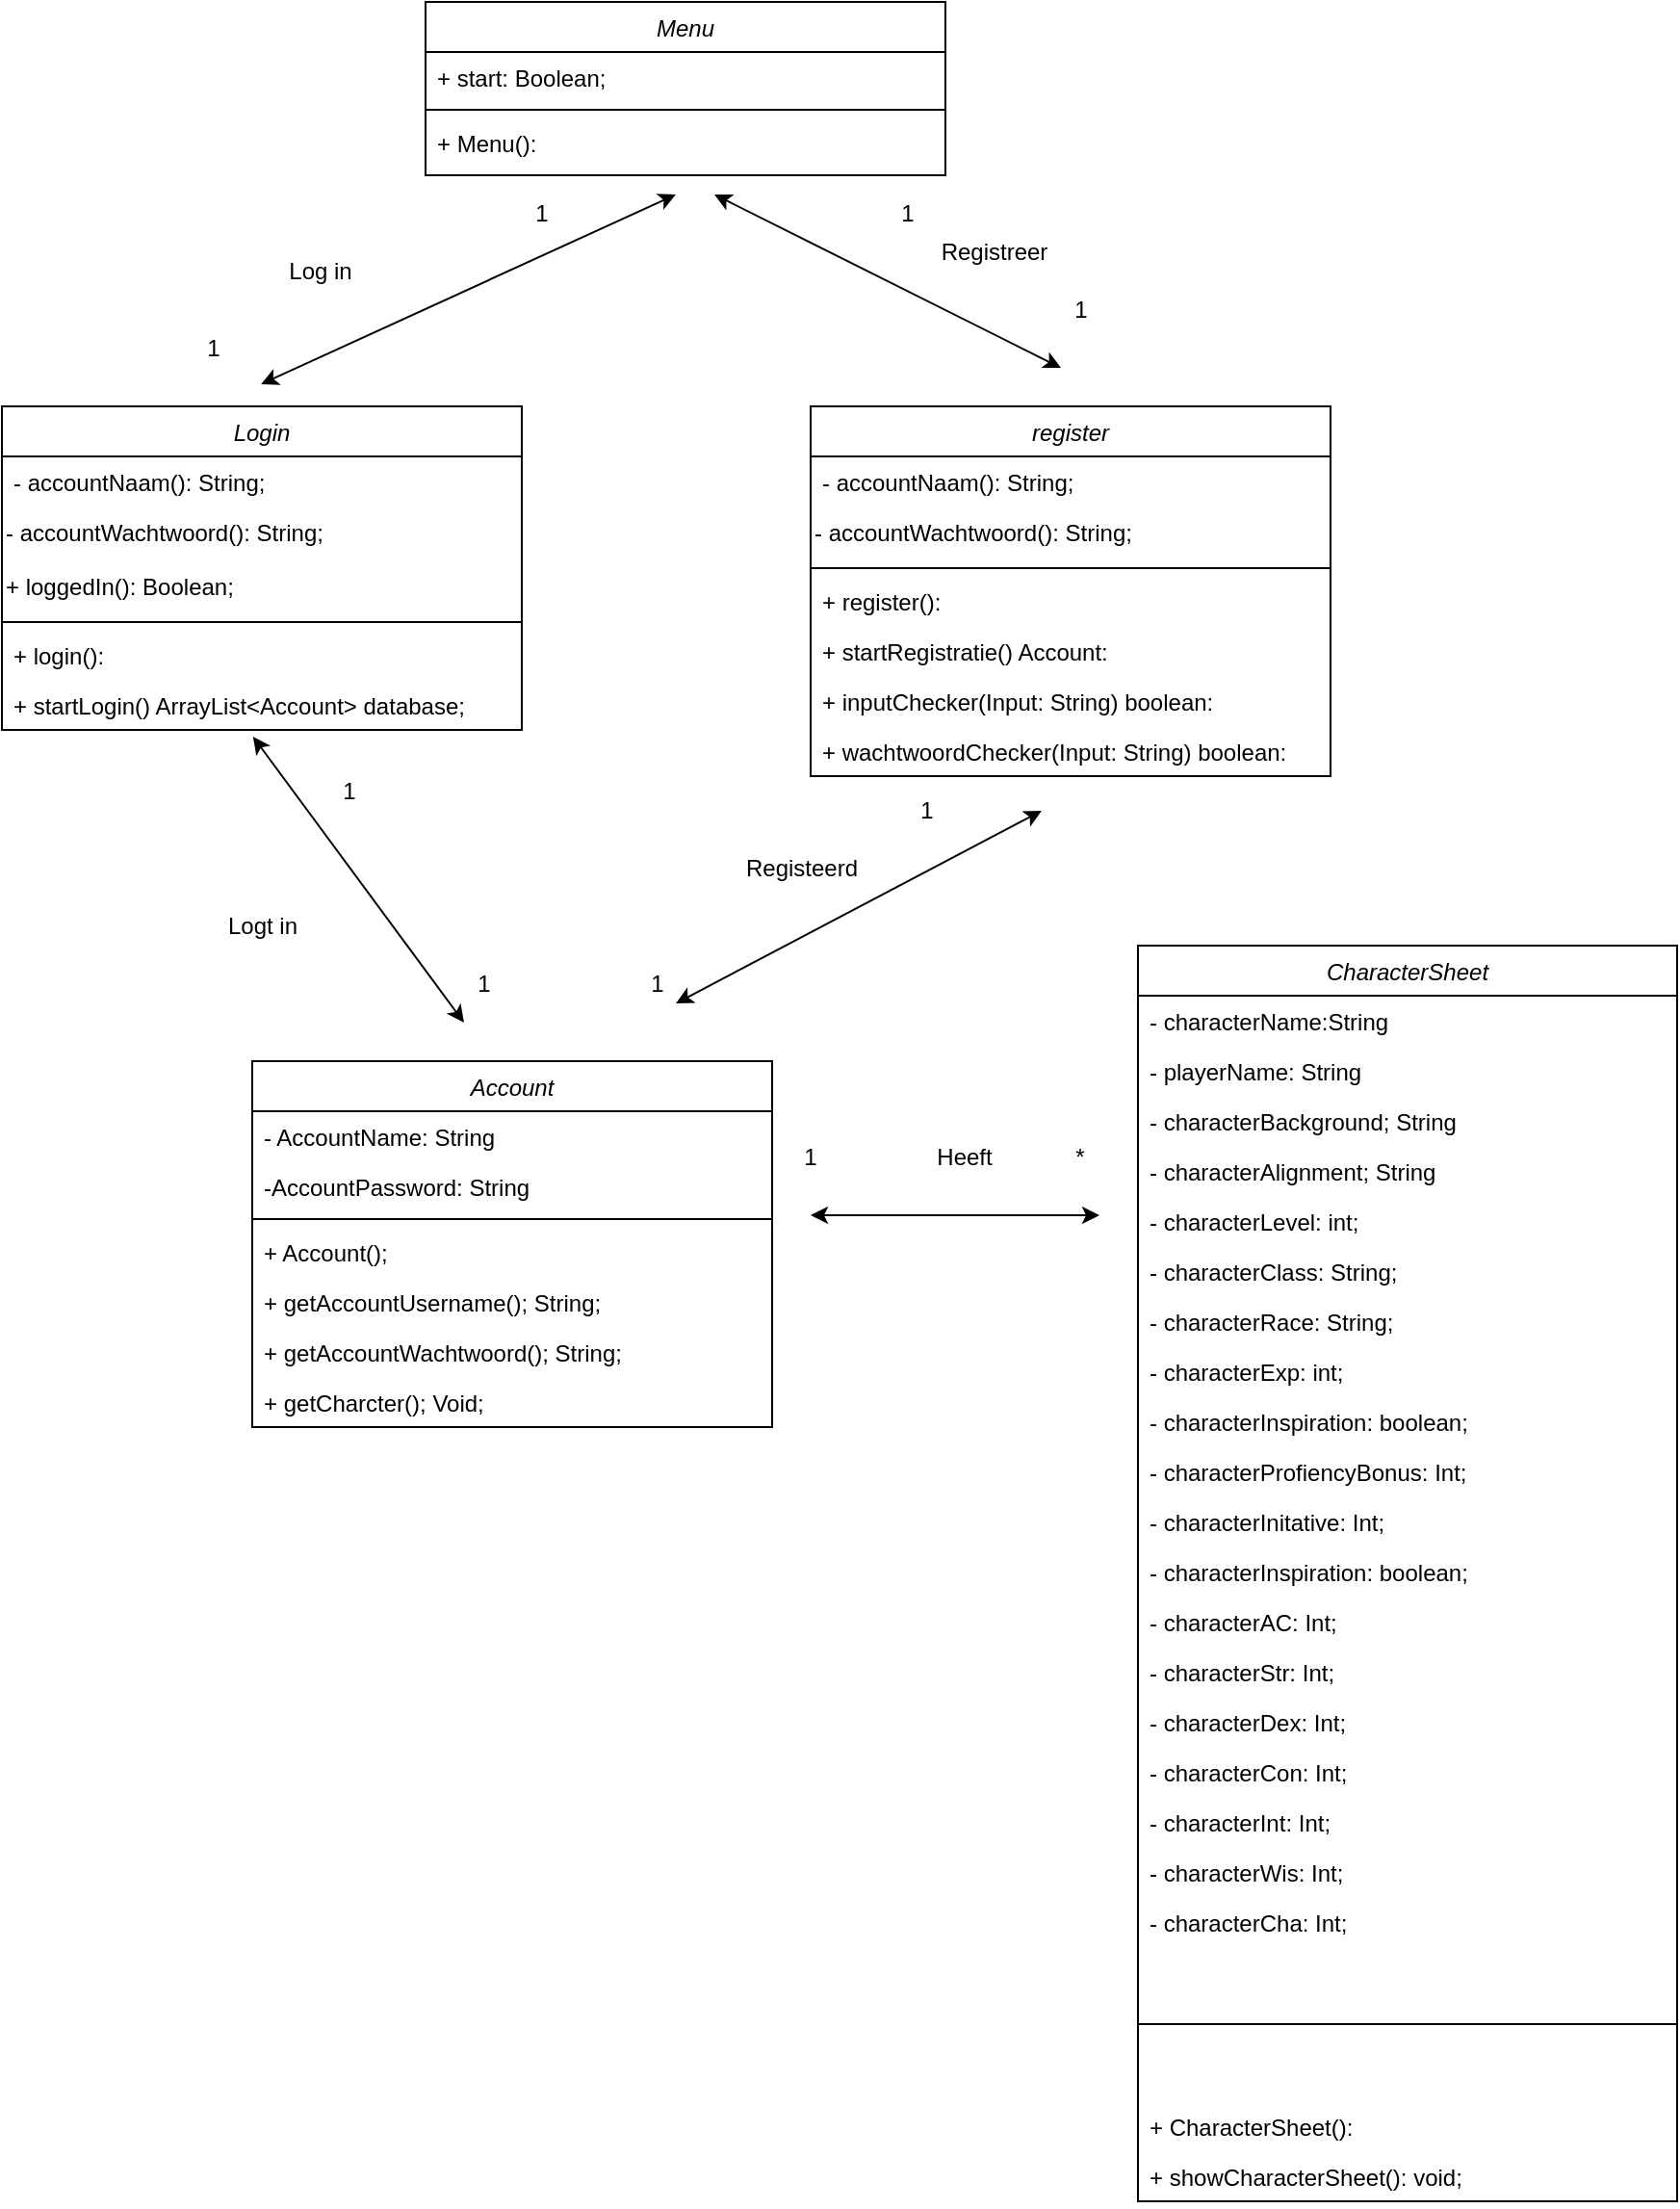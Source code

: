 <mxfile version="14.6.13" type="device"><diagram id="C5RBs43oDa-KdzZeNtuy" name="Page-1"><mxGraphModel dx="782" dy="2322" grid="1" gridSize="10" guides="1" tooltips="1" connect="1" arrows="1" fold="1" page="1" pageScale="1" pageWidth="827" pageHeight="1169" math="0" shadow="0"><root><mxCell id="WIyWlLk6GJQsqaUBKTNV-0"/><mxCell id="WIyWlLk6GJQsqaUBKTNV-1" parent="WIyWlLk6GJQsqaUBKTNV-0"/><mxCell id="zkfFHV4jXpPFQw0GAbJ--0" value="Account" style="swimlane;fontStyle=2;align=center;verticalAlign=top;childLayout=stackLayout;horizontal=1;startSize=26;horizontalStack=0;resizeParent=1;resizeLast=0;collapsible=1;marginBottom=0;rounded=0;shadow=0;strokeWidth=1;" parent="WIyWlLk6GJQsqaUBKTNV-1" vertex="1"><mxGeometry x="150" y="310" width="270" height="190" as="geometry"><mxRectangle x="50" y="190" width="160" height="26" as="alternateBounds"/></mxGeometry></mxCell><mxCell id="zkfFHV4jXpPFQw0GAbJ--1" value="- AccountName: String" style="text;align=left;verticalAlign=top;spacingLeft=4;spacingRight=4;overflow=hidden;rotatable=0;points=[[0,0.5],[1,0.5]];portConstraint=eastwest;" parent="zkfFHV4jXpPFQw0GAbJ--0" vertex="1"><mxGeometry y="26" width="270" height="26" as="geometry"/></mxCell><mxCell id="zkfFHV4jXpPFQw0GAbJ--2" value="-AccountPassword: String" style="text;align=left;verticalAlign=top;spacingLeft=4;spacingRight=4;overflow=hidden;rotatable=0;points=[[0,0.5],[1,0.5]];portConstraint=eastwest;rounded=0;shadow=0;html=0;" parent="zkfFHV4jXpPFQw0GAbJ--0" vertex="1"><mxGeometry y="52" width="270" height="26" as="geometry"/></mxCell><mxCell id="zkfFHV4jXpPFQw0GAbJ--4" value="" style="line;html=1;strokeWidth=1;align=left;verticalAlign=middle;spacingTop=-1;spacingLeft=3;spacingRight=3;rotatable=0;labelPosition=right;points=[];portConstraint=eastwest;" parent="zkfFHV4jXpPFQw0GAbJ--0" vertex="1"><mxGeometry y="78" width="270" height="8" as="geometry"/></mxCell><mxCell id="zkfFHV4jXpPFQw0GAbJ--5" value="+ Account();&#10;" style="text;align=left;verticalAlign=top;spacingLeft=4;spacingRight=4;overflow=hidden;rotatable=0;points=[[0,0.5],[1,0.5]];portConstraint=eastwest;" parent="zkfFHV4jXpPFQw0GAbJ--0" vertex="1"><mxGeometry y="86" width="270" height="26" as="geometry"/></mxCell><mxCell id="lfjXPuKAL3dJIGwuV5l9-45" value="+ getAccountUsername(); String;&#10;&#10;" style="text;align=left;verticalAlign=top;spacingLeft=4;spacingRight=4;overflow=hidden;rotatable=0;points=[[0,0.5],[1,0.5]];portConstraint=eastwest;" vertex="1" parent="zkfFHV4jXpPFQw0GAbJ--0"><mxGeometry y="112" width="270" height="26" as="geometry"/></mxCell><mxCell id="lfjXPuKAL3dJIGwuV5l9-46" value="+ getAccountWachtwoord(); String;&#10;&#10;" style="text;align=left;verticalAlign=top;spacingLeft=4;spacingRight=4;overflow=hidden;rotatable=0;points=[[0,0.5],[1,0.5]];portConstraint=eastwest;" vertex="1" parent="zkfFHV4jXpPFQw0GAbJ--0"><mxGeometry y="138" width="270" height="26" as="geometry"/></mxCell><mxCell id="lfjXPuKAL3dJIGwuV5l9-44" value="+ getCharcter(); Void;&#10;&#10;" style="text;align=left;verticalAlign=top;spacingLeft=4;spacingRight=4;overflow=hidden;rotatable=0;points=[[0,0.5],[1,0.5]];portConstraint=eastwest;" vertex="1" parent="zkfFHV4jXpPFQw0GAbJ--0"><mxGeometry y="164" width="270" height="26" as="geometry"/></mxCell><mxCell id="WyZVzTMleqS4TQ7IEFXw-0" value="CharacterSheet" style="swimlane;fontStyle=2;align=center;verticalAlign=top;childLayout=stackLayout;horizontal=1;startSize=26;horizontalStack=0;resizeParent=1;resizeLast=0;collapsible=1;marginBottom=0;rounded=0;shadow=0;strokeWidth=1;" parent="WIyWlLk6GJQsqaUBKTNV-1" vertex="1"><mxGeometry x="610" y="250" width="280" height="652" as="geometry"><mxRectangle x="460" y="190" width="160" height="26" as="alternateBounds"/></mxGeometry></mxCell><mxCell id="WyZVzTMleqS4TQ7IEFXw-1" value="- characterName:String" style="text;align=left;verticalAlign=top;spacingLeft=4;spacingRight=4;overflow=hidden;rotatable=0;points=[[0,0.5],[1,0.5]];portConstraint=eastwest;" parent="WyZVzTMleqS4TQ7IEFXw-0" vertex="1"><mxGeometry y="26" width="280" height="26" as="geometry"/></mxCell><mxCell id="lfjXPuKAL3dJIGwuV5l9-1" value="- playerName: String" style="text;align=left;verticalAlign=top;spacingLeft=4;spacingRight=4;overflow=hidden;rotatable=0;points=[[0,0.5],[1,0.5]];portConstraint=eastwest;" vertex="1" parent="WyZVzTMleqS4TQ7IEFXw-0"><mxGeometry y="52" width="280" height="26" as="geometry"/></mxCell><mxCell id="WyZVzTMleqS4TQ7IEFXw-3" value="- characterBackground; String" style="text;align=left;verticalAlign=top;spacingLeft=4;spacingRight=4;overflow=hidden;rotatable=0;points=[[0,0.5],[1,0.5]];portConstraint=eastwest;rounded=0;shadow=0;html=0;" parent="WyZVzTMleqS4TQ7IEFXw-0" vertex="1"><mxGeometry y="78" width="280" height="26" as="geometry"/></mxCell><mxCell id="WyZVzTMleqS4TQ7IEFXw-7" value="- characterAlignment; String" style="text;align=left;verticalAlign=top;spacingLeft=4;spacingRight=4;overflow=hidden;rotatable=0;points=[[0,0.5],[1,0.5]];portConstraint=eastwest;rounded=0;shadow=0;html=0;" parent="WyZVzTMleqS4TQ7IEFXw-0" vertex="1"><mxGeometry y="104" width="280" height="26" as="geometry"/></mxCell><mxCell id="lfjXPuKAL3dJIGwuV5l9-2" value="- characterLevel: int;" style="text;align=left;verticalAlign=top;spacingLeft=4;spacingRight=4;overflow=hidden;rotatable=0;points=[[0,0.5],[1,0.5]];portConstraint=eastwest;rounded=0;shadow=0;html=0;" vertex="1" parent="WyZVzTMleqS4TQ7IEFXw-0"><mxGeometry y="130" width="280" height="26" as="geometry"/></mxCell><mxCell id="WyZVzTMleqS4TQ7IEFXw-6" value="- characterClass: String;" style="text;align=left;verticalAlign=top;spacingLeft=4;spacingRight=4;overflow=hidden;rotatable=0;points=[[0,0.5],[1,0.5]];portConstraint=eastwest;rounded=0;shadow=0;html=0;" parent="WyZVzTMleqS4TQ7IEFXw-0" vertex="1"><mxGeometry y="156" width="280" height="26" as="geometry"/></mxCell><mxCell id="lfjXPuKAL3dJIGwuV5l9-4" value="- characterRace: String;" style="text;align=left;verticalAlign=top;spacingLeft=4;spacingRight=4;overflow=hidden;rotatable=0;points=[[0,0.5],[1,0.5]];portConstraint=eastwest;rounded=0;shadow=0;html=0;" vertex="1" parent="WyZVzTMleqS4TQ7IEFXw-0"><mxGeometry y="182" width="280" height="26" as="geometry"/></mxCell><mxCell id="lfjXPuKAL3dJIGwuV5l9-3" value="- characterExp: int;" style="text;align=left;verticalAlign=top;spacingLeft=4;spacingRight=4;overflow=hidden;rotatable=0;points=[[0,0.5],[1,0.5]];portConstraint=eastwest;rounded=0;shadow=0;html=0;" vertex="1" parent="WyZVzTMleqS4TQ7IEFXw-0"><mxGeometry y="208" width="280" height="26" as="geometry"/></mxCell><mxCell id="lfjXPuKAL3dJIGwuV5l9-5" value="- characterInspiration: boolean;" style="text;align=left;verticalAlign=top;spacingLeft=4;spacingRight=4;overflow=hidden;rotatable=0;points=[[0,0.5],[1,0.5]];portConstraint=eastwest;rounded=0;shadow=0;html=0;" vertex="1" parent="WyZVzTMleqS4TQ7IEFXw-0"><mxGeometry y="234" width="280" height="26" as="geometry"/></mxCell><mxCell id="lfjXPuKAL3dJIGwuV5l9-8" value="- characterProfiencyBonus: Int;" style="text;align=left;verticalAlign=top;spacingLeft=4;spacingRight=4;overflow=hidden;rotatable=0;points=[[0,0.5],[1,0.5]];portConstraint=eastwest;rounded=0;shadow=0;html=0;" vertex="1" parent="WyZVzTMleqS4TQ7IEFXw-0"><mxGeometry y="260" width="280" height="26" as="geometry"/></mxCell><mxCell id="lfjXPuKAL3dJIGwuV5l9-9" value="- characterInitative: Int;&#10;" style="text;align=left;verticalAlign=top;spacingLeft=4;spacingRight=4;overflow=hidden;rotatable=0;points=[[0,0.5],[1,0.5]];portConstraint=eastwest;rounded=0;shadow=0;html=0;" vertex="1" parent="WyZVzTMleqS4TQ7IEFXw-0"><mxGeometry y="286" width="280" height="26" as="geometry"/></mxCell><mxCell id="lfjXPuKAL3dJIGwuV5l9-7" value="- characterInspiration: boolean;" style="text;align=left;verticalAlign=top;spacingLeft=4;spacingRight=4;overflow=hidden;rotatable=0;points=[[0,0.5],[1,0.5]];portConstraint=eastwest;rounded=0;shadow=0;html=0;" vertex="1" parent="WyZVzTMleqS4TQ7IEFXw-0"><mxGeometry y="312" width="280" height="26" as="geometry"/></mxCell><mxCell id="lfjXPuKAL3dJIGwuV5l9-10" value="- characterAC: Int;" style="text;align=left;verticalAlign=top;spacingLeft=4;spacingRight=4;overflow=hidden;rotatable=0;points=[[0,0.5],[1,0.5]];portConstraint=eastwest;rounded=0;shadow=0;html=0;" vertex="1" parent="WyZVzTMleqS4TQ7IEFXw-0"><mxGeometry y="338" width="280" height="26" as="geometry"/></mxCell><mxCell id="lfjXPuKAL3dJIGwuV5l9-11" value="- characterStr: Int;" style="text;align=left;verticalAlign=top;spacingLeft=4;spacingRight=4;overflow=hidden;rotatable=0;points=[[0,0.5],[1,0.5]];portConstraint=eastwest;rounded=0;shadow=0;html=0;" vertex="1" parent="WyZVzTMleqS4TQ7IEFXw-0"><mxGeometry y="364" width="280" height="26" as="geometry"/></mxCell><mxCell id="lfjXPuKAL3dJIGwuV5l9-12" value="- characterDex: Int;" style="text;align=left;verticalAlign=top;spacingLeft=4;spacingRight=4;overflow=hidden;rotatable=0;points=[[0,0.5],[1,0.5]];portConstraint=eastwest;rounded=0;shadow=0;html=0;" vertex="1" parent="WyZVzTMleqS4TQ7IEFXw-0"><mxGeometry y="390" width="280" height="26" as="geometry"/></mxCell><mxCell id="lfjXPuKAL3dJIGwuV5l9-13" value="- characterCon: Int;" style="text;align=left;verticalAlign=top;spacingLeft=4;spacingRight=4;overflow=hidden;rotatable=0;points=[[0,0.5],[1,0.5]];portConstraint=eastwest;rounded=0;shadow=0;html=0;" vertex="1" parent="WyZVzTMleqS4TQ7IEFXw-0"><mxGeometry y="416" width="280" height="26" as="geometry"/></mxCell><mxCell id="lfjXPuKAL3dJIGwuV5l9-14" value="- characterInt: Int;" style="text;align=left;verticalAlign=top;spacingLeft=4;spacingRight=4;overflow=hidden;rotatable=0;points=[[0,0.5],[1,0.5]];portConstraint=eastwest;rounded=0;shadow=0;html=0;" vertex="1" parent="WyZVzTMleqS4TQ7IEFXw-0"><mxGeometry y="442" width="280" height="26" as="geometry"/></mxCell><mxCell id="lfjXPuKAL3dJIGwuV5l9-15" value="- characterWis: Int;" style="text;align=left;verticalAlign=top;spacingLeft=4;spacingRight=4;overflow=hidden;rotatable=0;points=[[0,0.5],[1,0.5]];portConstraint=eastwest;rounded=0;shadow=0;html=0;" vertex="1" parent="WyZVzTMleqS4TQ7IEFXw-0"><mxGeometry y="468" width="280" height="26" as="geometry"/></mxCell><mxCell id="lfjXPuKAL3dJIGwuV5l9-16" value="- characterCha: Int;" style="text;align=left;verticalAlign=top;spacingLeft=4;spacingRight=4;overflow=hidden;rotatable=0;points=[[0,0.5],[1,0.5]];portConstraint=eastwest;rounded=0;shadow=0;html=0;" vertex="1" parent="WyZVzTMleqS4TQ7IEFXw-0"><mxGeometry y="494" width="280" height="26" as="geometry"/></mxCell><mxCell id="WyZVzTMleqS4TQ7IEFXw-4" value="" style="line;html=1;strokeWidth=1;align=left;verticalAlign=middle;spacingTop=-1;spacingLeft=3;spacingRight=3;rotatable=0;labelPosition=right;points=[];portConstraint=eastwest;" parent="WyZVzTMleqS4TQ7IEFXw-0" vertex="1"><mxGeometry y="520" width="280" height="80" as="geometry"/></mxCell><mxCell id="lfjXPuKAL3dJIGwuV5l9-17" value="+ CharacterSheet(): " style="text;align=left;verticalAlign=top;spacingLeft=4;spacingRight=4;overflow=hidden;rotatable=0;points=[[0,0.5],[1,0.5]];portConstraint=eastwest;rounded=0;shadow=0;html=0;" vertex="1" parent="WyZVzTMleqS4TQ7IEFXw-0"><mxGeometry y="600" width="280" height="26" as="geometry"/></mxCell><mxCell id="lfjXPuKAL3dJIGwuV5l9-18" value="+ showCharacterSheet(): void;" style="text;align=left;verticalAlign=top;spacingLeft=4;spacingRight=4;overflow=hidden;rotatable=0;points=[[0,0.5],[1,0.5]];portConstraint=eastwest;rounded=0;shadow=0;html=0;" vertex="1" parent="WyZVzTMleqS4TQ7IEFXw-0"><mxGeometry y="626" width="280" height="26" as="geometry"/></mxCell><mxCell id="lfjXPuKAL3dJIGwuV5l9-19" value="" style="endArrow=classic;startArrow=classic;html=1;" edge="1" parent="WIyWlLk6GJQsqaUBKTNV-1"><mxGeometry width="50" height="50" relative="1" as="geometry"><mxPoint x="440" y="390" as="sourcePoint"/><mxPoint x="590" y="390" as="targetPoint"/></mxGeometry></mxCell><mxCell id="lfjXPuKAL3dJIGwuV5l9-20" value="1" style="text;html=1;strokeColor=none;fillColor=none;align=center;verticalAlign=middle;whiteSpace=wrap;rounded=0;" vertex="1" parent="WIyWlLk6GJQsqaUBKTNV-1"><mxGeometry x="420" y="350" width="40" height="20" as="geometry"/></mxCell><mxCell id="lfjXPuKAL3dJIGwuV5l9-21" value="*" style="text;html=1;strokeColor=none;fillColor=none;align=center;verticalAlign=middle;whiteSpace=wrap;rounded=0;" vertex="1" parent="WIyWlLk6GJQsqaUBKTNV-1"><mxGeometry x="560" y="350" width="40" height="20" as="geometry"/></mxCell><mxCell id="lfjXPuKAL3dJIGwuV5l9-22" value="Menu" style="swimlane;fontStyle=2;align=center;verticalAlign=top;childLayout=stackLayout;horizontal=1;startSize=26;horizontalStack=0;resizeParent=1;resizeLast=0;collapsible=1;marginBottom=0;rounded=0;shadow=0;strokeWidth=1;" vertex="1" parent="WIyWlLk6GJQsqaUBKTNV-1"><mxGeometry x="240" y="-240" width="270" height="90" as="geometry"><mxRectangle x="50" y="190" width="160" height="26" as="alternateBounds"/></mxGeometry></mxCell><mxCell id="lfjXPuKAL3dJIGwuV5l9-23" value="+ start: Boolean;" style="text;align=left;verticalAlign=top;spacingLeft=4;spacingRight=4;overflow=hidden;rotatable=0;points=[[0,0.5],[1,0.5]];portConstraint=eastwest;" vertex="1" parent="lfjXPuKAL3dJIGwuV5l9-22"><mxGeometry y="26" width="270" height="26" as="geometry"/></mxCell><mxCell id="lfjXPuKAL3dJIGwuV5l9-25" value="" style="line;html=1;strokeWidth=1;align=left;verticalAlign=middle;spacingTop=-1;spacingLeft=3;spacingRight=3;rotatable=0;labelPosition=right;points=[];portConstraint=eastwest;" vertex="1" parent="lfjXPuKAL3dJIGwuV5l9-22"><mxGeometry y="52" width="270" height="8" as="geometry"/></mxCell><mxCell id="lfjXPuKAL3dJIGwuV5l9-26" value="+ Menu():" style="text;align=left;verticalAlign=top;spacingLeft=4;spacingRight=4;overflow=hidden;rotatable=0;points=[[0,0.5],[1,0.5]];portConstraint=eastwest;" vertex="1" parent="lfjXPuKAL3dJIGwuV5l9-22"><mxGeometry y="60" width="270" height="26" as="geometry"/></mxCell><mxCell id="lfjXPuKAL3dJIGwuV5l9-27" value="Login" style="swimlane;fontStyle=2;align=center;verticalAlign=top;childLayout=stackLayout;horizontal=1;startSize=26;horizontalStack=0;resizeParent=1;resizeLast=0;collapsible=1;marginBottom=0;rounded=0;shadow=0;strokeWidth=1;" vertex="1" parent="WIyWlLk6GJQsqaUBKTNV-1"><mxGeometry x="20" y="-30" width="270" height="168" as="geometry"><mxRectangle x="50" y="190" width="160" height="26" as="alternateBounds"/></mxGeometry></mxCell><mxCell id="lfjXPuKAL3dJIGwuV5l9-28" value="- accountNaam(): String;" style="text;align=left;verticalAlign=top;spacingLeft=4;spacingRight=4;overflow=hidden;rotatable=0;points=[[0,0.5],[1,0.5]];portConstraint=eastwest;" vertex="1" parent="lfjXPuKAL3dJIGwuV5l9-27"><mxGeometry y="26" width="270" height="26" as="geometry"/></mxCell><mxCell id="lfjXPuKAL3dJIGwuV5l9-31" value="- accountWachtwoord(): String;&lt;br&gt;&lt;div style=&quot;padding: 0px ; margin: 0px&quot;&gt;&lt;br&gt;&lt;/div&gt;" style="text;whiteSpace=wrap;html=1;" vertex="1" parent="lfjXPuKAL3dJIGwuV5l9-27"><mxGeometry y="52" width="270" height="28" as="geometry"/></mxCell><mxCell id="lfjXPuKAL3dJIGwuV5l9-32" value="+ loggedIn(): Boolean;" style="text;whiteSpace=wrap;html=1;" vertex="1" parent="lfjXPuKAL3dJIGwuV5l9-27"><mxGeometry y="80" width="270" height="28" as="geometry"/></mxCell><mxCell id="lfjXPuKAL3dJIGwuV5l9-29" value="" style="line;html=1;strokeWidth=1;align=left;verticalAlign=middle;spacingTop=-1;spacingLeft=3;spacingRight=3;rotatable=0;labelPosition=right;points=[];portConstraint=eastwest;" vertex="1" parent="lfjXPuKAL3dJIGwuV5l9-27"><mxGeometry y="108" width="270" height="8" as="geometry"/></mxCell><mxCell id="lfjXPuKAL3dJIGwuV5l9-30" value="+ login():" style="text;align=left;verticalAlign=top;spacingLeft=4;spacingRight=4;overflow=hidden;rotatable=0;points=[[0,0.5],[1,0.5]];portConstraint=eastwest;" vertex="1" parent="lfjXPuKAL3dJIGwuV5l9-27"><mxGeometry y="116" width="270" height="26" as="geometry"/></mxCell><mxCell id="lfjXPuKAL3dJIGwuV5l9-33" value="+ startLogin() ArrayList&lt;Account&gt; database;" style="text;align=left;verticalAlign=top;spacingLeft=4;spacingRight=4;overflow=hidden;rotatable=0;points=[[0,0.5],[1,0.5]];portConstraint=eastwest;" vertex="1" parent="lfjXPuKAL3dJIGwuV5l9-27"><mxGeometry y="142" width="270" height="26" as="geometry"/></mxCell><mxCell id="lfjXPuKAL3dJIGwuV5l9-34" value="register" style="swimlane;fontStyle=2;align=center;verticalAlign=top;childLayout=stackLayout;horizontal=1;startSize=26;horizontalStack=0;resizeParent=1;resizeLast=0;collapsible=1;marginBottom=0;rounded=0;shadow=0;strokeWidth=1;" vertex="1" parent="WIyWlLk6GJQsqaUBKTNV-1"><mxGeometry x="440" y="-30" width="270" height="192" as="geometry"><mxRectangle x="50" y="190" width="160" height="26" as="alternateBounds"/></mxGeometry></mxCell><mxCell id="lfjXPuKAL3dJIGwuV5l9-35" value="- accountNaam(): String;" style="text;align=left;verticalAlign=top;spacingLeft=4;spacingRight=4;overflow=hidden;rotatable=0;points=[[0,0.5],[1,0.5]];portConstraint=eastwest;" vertex="1" parent="lfjXPuKAL3dJIGwuV5l9-34"><mxGeometry y="26" width="270" height="26" as="geometry"/></mxCell><mxCell id="lfjXPuKAL3dJIGwuV5l9-36" value="- accountWachtwoord(): String;" style="text;whiteSpace=wrap;html=1;" vertex="1" parent="lfjXPuKAL3dJIGwuV5l9-34"><mxGeometry y="52" width="270" height="28" as="geometry"/></mxCell><mxCell id="lfjXPuKAL3dJIGwuV5l9-38" value="" style="line;html=1;strokeWidth=1;align=left;verticalAlign=middle;spacingTop=-1;spacingLeft=3;spacingRight=3;rotatable=0;labelPosition=right;points=[];portConstraint=eastwest;" vertex="1" parent="lfjXPuKAL3dJIGwuV5l9-34"><mxGeometry y="80" width="270" height="8" as="geometry"/></mxCell><mxCell id="lfjXPuKAL3dJIGwuV5l9-39" value="+ register():" style="text;align=left;verticalAlign=top;spacingLeft=4;spacingRight=4;overflow=hidden;rotatable=0;points=[[0,0.5],[1,0.5]];portConstraint=eastwest;" vertex="1" parent="lfjXPuKAL3dJIGwuV5l9-34"><mxGeometry y="88" width="270" height="26" as="geometry"/></mxCell><mxCell id="lfjXPuKAL3dJIGwuV5l9-41" value="+ startRegistratie() Account:" style="text;align=left;verticalAlign=top;spacingLeft=4;spacingRight=4;overflow=hidden;rotatable=0;points=[[0,0.5],[1,0.5]];portConstraint=eastwest;" vertex="1" parent="lfjXPuKAL3dJIGwuV5l9-34"><mxGeometry y="114" width="270" height="26" as="geometry"/></mxCell><mxCell id="lfjXPuKAL3dJIGwuV5l9-42" value="+ inputChecker(Input: String) boolean:" style="text;align=left;verticalAlign=top;spacingLeft=4;spacingRight=4;overflow=hidden;rotatable=0;points=[[0,0.5],[1,0.5]];portConstraint=eastwest;" vertex="1" parent="lfjXPuKAL3dJIGwuV5l9-34"><mxGeometry y="140" width="270" height="26" as="geometry"/></mxCell><mxCell id="lfjXPuKAL3dJIGwuV5l9-43" value="+ wachtwoordChecker(Input: String) boolean:" style="text;align=left;verticalAlign=top;spacingLeft=4;spacingRight=4;overflow=hidden;rotatable=0;points=[[0,0.5],[1,0.5]];portConstraint=eastwest;" vertex="1" parent="lfjXPuKAL3dJIGwuV5l9-34"><mxGeometry y="166" width="270" height="26" as="geometry"/></mxCell><mxCell id="lfjXPuKAL3dJIGwuV5l9-48" value="" style="endArrow=classic;startArrow=classic;html=1;entryX=0.483;entryY=1.135;entryDx=0;entryDy=0;entryPerimeter=0;" edge="1" parent="WIyWlLk6GJQsqaUBKTNV-1" target="lfjXPuKAL3dJIGwuV5l9-33"><mxGeometry width="50" height="50" relative="1" as="geometry"><mxPoint x="260" y="290" as="sourcePoint"/><mxPoint x="390" y="80" as="targetPoint"/></mxGeometry></mxCell><mxCell id="lfjXPuKAL3dJIGwuV5l9-49" value="" style="endArrow=classic;startArrow=classic;html=1;" edge="1" parent="WIyWlLk6GJQsqaUBKTNV-1"><mxGeometry width="50" height="50" relative="1" as="geometry"><mxPoint x="154.58" y="-41.51" as="sourcePoint"/><mxPoint x="370" y="-140" as="targetPoint"/></mxGeometry></mxCell><mxCell id="lfjXPuKAL3dJIGwuV5l9-53" value="Heeft" style="text;html=1;strokeColor=none;fillColor=none;align=center;verticalAlign=middle;whiteSpace=wrap;rounded=0;" vertex="1" parent="WIyWlLk6GJQsqaUBKTNV-1"><mxGeometry x="500" y="350" width="40" height="20" as="geometry"/></mxCell><mxCell id="lfjXPuKAL3dJIGwuV5l9-54" value="" style="endArrow=classic;startArrow=classic;html=1;" edge="1" parent="WIyWlLk6GJQsqaUBKTNV-1"><mxGeometry width="50" height="50" relative="1" as="geometry"><mxPoint x="570" y="-50" as="sourcePoint"/><mxPoint x="390" y="-140" as="targetPoint"/></mxGeometry></mxCell><mxCell id="lfjXPuKAL3dJIGwuV5l9-55" value="1" style="text;html=1;strokeColor=none;fillColor=none;align=center;verticalAlign=middle;whiteSpace=wrap;rounded=0;" vertex="1" parent="WIyWlLk6GJQsqaUBKTNV-1"><mxGeometry x="110" y="-70" width="40" height="20" as="geometry"/></mxCell><mxCell id="lfjXPuKAL3dJIGwuV5l9-56" value="1" style="text;html=1;align=center;verticalAlign=middle;resizable=0;points=[];autosize=1;strokeColor=none;" vertex="1" parent="WIyWlLk6GJQsqaUBKTNV-1"><mxGeometry x="290" y="-140" width="20" height="20" as="geometry"/></mxCell><mxCell id="lfjXPuKAL3dJIGwuV5l9-57" value="1" style="text;html=1;align=center;verticalAlign=middle;resizable=0;points=[];autosize=1;strokeColor=none;" vertex="1" parent="WIyWlLk6GJQsqaUBKTNV-1"><mxGeometry x="480" y="-140" width="20" height="20" as="geometry"/></mxCell><mxCell id="lfjXPuKAL3dJIGwuV5l9-58" value="1" style="text;html=1;align=center;verticalAlign=middle;resizable=0;points=[];autosize=1;strokeColor=none;" vertex="1" parent="WIyWlLk6GJQsqaUBKTNV-1"><mxGeometry x="570" y="-90" width="20" height="20" as="geometry"/></mxCell><mxCell id="lfjXPuKAL3dJIGwuV5l9-59" value="Log in" style="text;html=1;align=center;verticalAlign=middle;resizable=0;points=[];autosize=1;strokeColor=none;" vertex="1" parent="WIyWlLk6GJQsqaUBKTNV-1"><mxGeometry x="160" y="-110" width="50" height="20" as="geometry"/></mxCell><mxCell id="lfjXPuKAL3dJIGwuV5l9-60" value="Registreer" style="text;html=1;align=center;verticalAlign=middle;resizable=0;points=[];autosize=1;strokeColor=none;" vertex="1" parent="WIyWlLk6GJQsqaUBKTNV-1"><mxGeometry x="500" y="-120" width="70" height="20" as="geometry"/></mxCell><mxCell id="lfjXPuKAL3dJIGwuV5l9-63" value="" style="endArrow=classic;startArrow=classic;html=1;" edge="1" parent="WIyWlLk6GJQsqaUBKTNV-1"><mxGeometry width="50" height="50" relative="1" as="geometry"><mxPoint x="370" y="280" as="sourcePoint"/><mxPoint x="560" y="180" as="targetPoint"/></mxGeometry></mxCell><mxCell id="lfjXPuKAL3dJIGwuV5l9-64" value="Registeerd" style="text;html=1;align=center;verticalAlign=middle;resizable=0;points=[];autosize=1;strokeColor=none;" vertex="1" parent="WIyWlLk6GJQsqaUBKTNV-1"><mxGeometry x="400" y="200" width="70" height="20" as="geometry"/></mxCell><mxCell id="lfjXPuKAL3dJIGwuV5l9-65" value="1" style="text;html=1;align=center;verticalAlign=middle;resizable=0;points=[];autosize=1;strokeColor=none;" vertex="1" parent="WIyWlLk6GJQsqaUBKTNV-1"><mxGeometry x="350" y="260" width="20" height="20" as="geometry"/></mxCell><mxCell id="lfjXPuKAL3dJIGwuV5l9-66" value="1" style="text;html=1;align=center;verticalAlign=middle;resizable=0;points=[];autosize=1;strokeColor=none;" vertex="1" parent="WIyWlLk6GJQsqaUBKTNV-1"><mxGeometry x="490" y="170" width="20" height="20" as="geometry"/></mxCell><mxCell id="lfjXPuKAL3dJIGwuV5l9-67" value="1" style="text;html=1;align=center;verticalAlign=middle;resizable=0;points=[];autosize=1;strokeColor=none;" vertex="1" parent="WIyWlLk6GJQsqaUBKTNV-1"><mxGeometry x="260" y="260" width="20" height="20" as="geometry"/></mxCell><mxCell id="lfjXPuKAL3dJIGwuV5l9-68" value="1" style="text;html=1;align=center;verticalAlign=middle;resizable=0;points=[];autosize=1;strokeColor=none;" vertex="1" parent="WIyWlLk6GJQsqaUBKTNV-1"><mxGeometry x="190" y="160" width="20" height="20" as="geometry"/></mxCell><mxCell id="lfjXPuKAL3dJIGwuV5l9-69" value="Logt in" style="text;html=1;align=center;verticalAlign=middle;resizable=0;points=[];autosize=1;strokeColor=none;" vertex="1" parent="WIyWlLk6GJQsqaUBKTNV-1"><mxGeometry x="130" y="230" width="50" height="20" as="geometry"/></mxCell></root></mxGraphModel></diagram></mxfile>